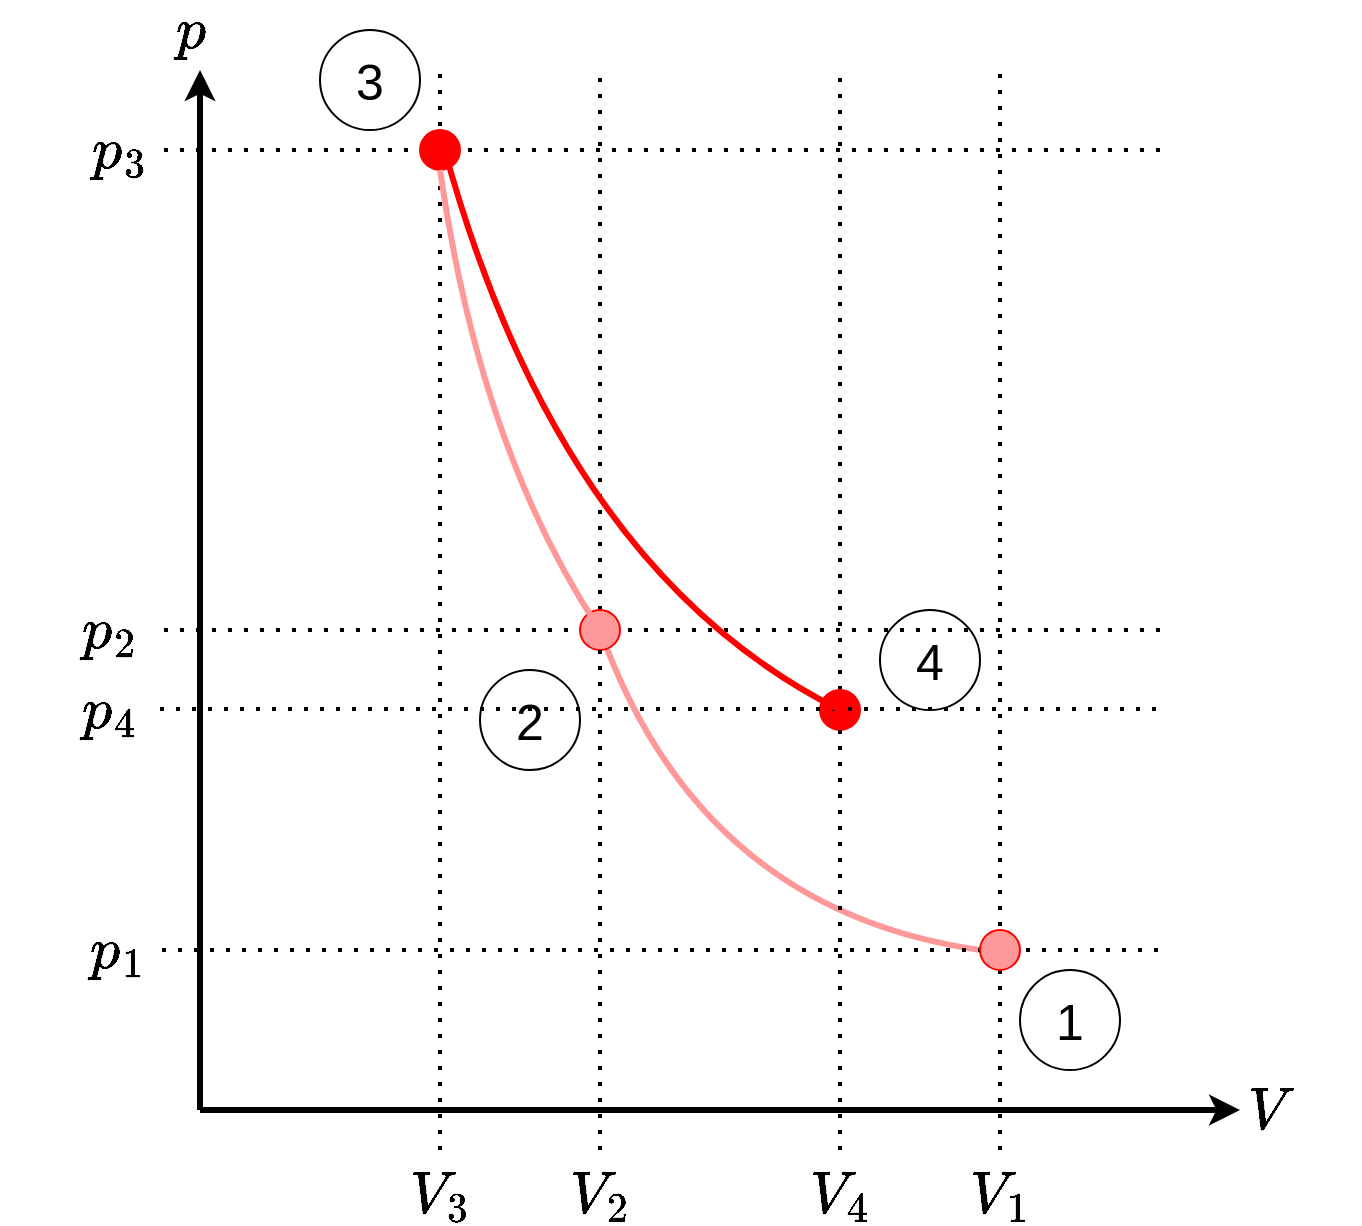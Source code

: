 <mxfile version="17.2.4" type="device"><diagram id="IaZGcagrRvtKTw1Jzisi" name="Seite-1"><mxGraphModel dx="1018" dy="1850" grid="1" gridSize="10" guides="1" tooltips="1" connect="1" arrows="1" fold="1" page="1" pageScale="1" pageWidth="827" pageHeight="1169" math="1" shadow="0"><root><mxCell id="0"/><mxCell id="1" parent="0"/><mxCell id="TMjNiaS6RaeIZthOmrqi-26" value="" style="endArrow=none;html=1;fontSize=25;strokeWidth=3;strokeColor=#FF9999;entryX=0;entryY=0.5;entryDx=0;entryDy=0;curved=1;" edge="1" parent="1"><mxGeometry width="50" height="50" relative="1" as="geometry"><mxPoint x="320" y="280" as="sourcePoint"/><mxPoint x="510" y="440" as="targetPoint"/><Array as="points"><mxPoint x="370" y="420"/></Array></mxGeometry></mxCell><mxCell id="TMjNiaS6RaeIZthOmrqi-1" value="" style="endArrow=classic;html=1;rounded=0;strokeWidth=3;" edge="1" parent="1"><mxGeometry width="50" height="50" relative="1" as="geometry"><mxPoint x="120" y="520" as="sourcePoint"/><mxPoint x="640" y="520" as="targetPoint"/></mxGeometry></mxCell><mxCell id="TMjNiaS6RaeIZthOmrqi-2" value="" style="endArrow=classic;html=1;rounded=0;strokeWidth=3;" edge="1" parent="1"><mxGeometry width="50" height="50" relative="1" as="geometry"><mxPoint x="120" y="520" as="sourcePoint"/><mxPoint x="120" as="targetPoint"/></mxGeometry></mxCell><mxCell id="TMjNiaS6RaeIZthOmrqi-3" value="&lt;font style=&quot;font-size: 25px&quot;&gt;$$p$$&lt;/font&gt;" style="text;html=1;resizable=0;autosize=1;align=center;verticalAlign=middle;points=[];fillColor=none;strokeColor=none;rounded=0;" vertex="1" parent="1"><mxGeometry x="70" y="-30" width="90" height="20" as="geometry"/></mxCell><mxCell id="TMjNiaS6RaeIZthOmrqi-4" value="&lt;font style=&quot;font-size: 25px&quot;&gt;$$V$$&lt;/font&gt;" style="text;html=1;resizable=0;autosize=1;align=center;verticalAlign=middle;points=[];fillColor=none;strokeColor=none;rounded=0;" vertex="1" parent="1"><mxGeometry x="610" y="510" width="90" height="20" as="geometry"/></mxCell><mxCell id="TMjNiaS6RaeIZthOmrqi-5" value="" style="endArrow=none;dashed=1;html=1;dashPattern=1 3;strokeWidth=2;rounded=0;fontSize=25;" edge="1" parent="1"><mxGeometry width="50" height="50" relative="1" as="geometry"><mxPoint x="102" y="280" as="sourcePoint"/><mxPoint x="600" y="280" as="targetPoint"/></mxGeometry></mxCell><mxCell id="TMjNiaS6RaeIZthOmrqi-7" value="" style="endArrow=none;dashed=1;html=1;dashPattern=1 3;strokeWidth=2;rounded=0;fontSize=25;startArrow=none;" edge="1" parent="1" source="TMjNiaS6RaeIZthOmrqi-11"><mxGeometry width="50" height="50" relative="1" as="geometry"><mxPoint x="320" y="540" as="sourcePoint"/><mxPoint x="320" as="targetPoint"/></mxGeometry></mxCell><mxCell id="TMjNiaS6RaeIZthOmrqi-8" value="" style="endArrow=none;dashed=1;html=1;dashPattern=1 3;strokeWidth=2;rounded=0;fontSize=25;" edge="1" parent="1"><mxGeometry width="50" height="50" relative="1" as="geometry"><mxPoint x="520" y="540" as="sourcePoint"/><mxPoint x="520" as="targetPoint"/></mxGeometry></mxCell><mxCell id="TMjNiaS6RaeIZthOmrqi-10" value="" style="endArrow=none;dashed=1;html=1;dashPattern=1 3;strokeWidth=2;rounded=0;fontSize=25;" edge="1" parent="1"><mxGeometry width="50" height="50" relative="1" as="geometry"><mxPoint x="101" y="440" as="sourcePoint"/><mxPoint x="600" y="440" as="targetPoint"/></mxGeometry></mxCell><mxCell id="TMjNiaS6RaeIZthOmrqi-11" value="" style="ellipse;whiteSpace=wrap;html=1;aspect=fixed;fontSize=25;fillColor=#FF9999;strokeColor=#FF0000;" vertex="1" parent="1"><mxGeometry x="310" y="270" width="20" height="20" as="geometry"/></mxCell><mxCell id="TMjNiaS6RaeIZthOmrqi-12" value="" style="endArrow=none;dashed=1;html=1;dashPattern=1 3;strokeWidth=2;rounded=0;fontSize=25;" edge="1" parent="1" target="TMjNiaS6RaeIZthOmrqi-11"><mxGeometry width="50" height="50" relative="1" as="geometry"><mxPoint x="320" y="540" as="sourcePoint"/><mxPoint x="320" y="240" as="targetPoint"/></mxGeometry></mxCell><mxCell id="TMjNiaS6RaeIZthOmrqi-13" value="&lt;font style=&quot;font-size: 25px&quot;&gt;$$V_2$$&lt;/font&gt;" style="text;html=1;resizable=0;autosize=1;align=center;verticalAlign=middle;points=[];fillColor=none;strokeColor=none;rounded=0;" vertex="1" parent="1"><mxGeometry x="260" y="552" width="120" height="20" as="geometry"/></mxCell><mxCell id="TMjNiaS6RaeIZthOmrqi-14" value="&lt;font style=&quot;font-size: 25px&quot;&gt;$$V_1$$&lt;/font&gt;" style="text;html=1;resizable=0;autosize=1;align=center;verticalAlign=middle;points=[];fillColor=none;strokeColor=none;rounded=0;" vertex="1" parent="1"><mxGeometry x="460" y="552" width="120" height="20" as="geometry"/></mxCell><mxCell id="TMjNiaS6RaeIZthOmrqi-15" value="&lt;font style=&quot;font-size: 25px&quot;&gt;$$p_2$$&lt;/font&gt;" style="text;html=1;resizable=0;autosize=1;align=center;verticalAlign=middle;points=[];fillColor=none;strokeColor=none;rounded=0;" vertex="1" parent="1"><mxGeometry x="20" y="270" width="110" height="20" as="geometry"/></mxCell><mxCell id="TMjNiaS6RaeIZthOmrqi-16" value="&lt;font style=&quot;font-size: 25px&quot;&gt;$$p_1$$&lt;/font&gt;" style="text;html=1;resizable=0;autosize=1;align=center;verticalAlign=middle;points=[];fillColor=none;strokeColor=none;rounded=0;" vertex="1" parent="1"><mxGeometry x="24" y="430" width="110" height="20" as="geometry"/></mxCell><mxCell id="TMjNiaS6RaeIZthOmrqi-18" value="1" style="ellipse;whiteSpace=wrap;html=1;aspect=fixed;fontSize=25;strokeColor=#000000;fillColor=none;" vertex="1" parent="1"><mxGeometry x="530" y="450" width="50" height="50" as="geometry"/></mxCell><mxCell id="TMjNiaS6RaeIZthOmrqi-19" value="2" style="ellipse;whiteSpace=wrap;html=1;aspect=fixed;fontSize=25;strokeColor=#000000;fillColor=none;" vertex="1" parent="1"><mxGeometry x="260" y="300" width="50" height="50" as="geometry"/></mxCell><mxCell id="TMjNiaS6RaeIZthOmrqi-20" value="" style="endArrow=none;dashed=1;html=1;dashPattern=1 3;strokeWidth=2;rounded=0;fontSize=25;" edge="1" parent="1"><mxGeometry width="50" height="50" relative="1" as="geometry"><mxPoint x="102" y="40" as="sourcePoint"/><mxPoint x="602" y="40" as="targetPoint"/></mxGeometry></mxCell><mxCell id="TMjNiaS6RaeIZthOmrqi-21" value="&lt;font style=&quot;font-size: 25px&quot;&gt;$$p_3$$&lt;/font&gt;" style="text;html=1;resizable=0;autosize=1;align=center;verticalAlign=middle;points=[];fillColor=none;strokeColor=none;rounded=0;" vertex="1" parent="1"><mxGeometry x="25" y="30" width="110" height="20" as="geometry"/></mxCell><mxCell id="TMjNiaS6RaeIZthOmrqi-22" value="" style="endArrow=none;dashed=1;html=1;dashPattern=1 3;strokeWidth=2;rounded=0;fontSize=25;" edge="1" parent="1"><mxGeometry width="50" height="50" relative="1" as="geometry"><mxPoint x="240" y="540" as="sourcePoint"/><mxPoint x="240" as="targetPoint"/></mxGeometry></mxCell><mxCell id="TMjNiaS6RaeIZthOmrqi-24" value="" style="ellipse;whiteSpace=wrap;html=1;aspect=fixed;fontSize=25;fillColor=#FF0000;strokeColor=#FF0000;" vertex="1" parent="1"><mxGeometry x="230" y="30" width="20" height="20" as="geometry"/></mxCell><mxCell id="TMjNiaS6RaeIZthOmrqi-27" value="" style="endArrow=none;html=1;fontSize=25;strokeWidth=3;strokeColor=#FF9999;curved=1;" edge="1" parent="1"><mxGeometry width="50" height="50" relative="1" as="geometry"><mxPoint x="240" y="50" as="sourcePoint"/><mxPoint x="320" y="280" as="targetPoint"/><Array as="points"><mxPoint x="260" y="190"/></Array></mxGeometry></mxCell><mxCell id="TMjNiaS6RaeIZthOmrqi-28" value="3" style="ellipse;whiteSpace=wrap;html=1;aspect=fixed;fontSize=25;strokeColor=#000000;fillColor=none;" vertex="1" parent="1"><mxGeometry x="180" y="-20" width="50" height="50" as="geometry"/></mxCell><mxCell id="TMjNiaS6RaeIZthOmrqi-9" value="" style="ellipse;whiteSpace=wrap;html=1;aspect=fixed;fontSize=25;fillColor=#FF9999;strokeColor=#FF0000;" vertex="1" parent="1"><mxGeometry x="510" y="430" width="20" height="20" as="geometry"/></mxCell><mxCell id="TMjNiaS6RaeIZthOmrqi-29" value="&lt;font style=&quot;font-size: 25px&quot;&gt;$$V_3$$&lt;/font&gt;" style="text;html=1;resizable=0;autosize=1;align=center;verticalAlign=middle;points=[];fillColor=none;strokeColor=none;rounded=0;" vertex="1" parent="1"><mxGeometry x="180" y="552" width="120" height="20" as="geometry"/></mxCell><mxCell id="TMjNiaS6RaeIZthOmrqi-30" value="" style="endArrow=none;dashed=1;html=1;dashPattern=1 3;strokeWidth=2;rounded=0;fontSize=25;startArrow=none;" edge="1" parent="1" source="TMjNiaS6RaeIZthOmrqi-32"><mxGeometry width="50" height="50" relative="1" as="geometry"><mxPoint x="440" y="540" as="sourcePoint"/><mxPoint x="440" as="targetPoint"/></mxGeometry></mxCell><mxCell id="TMjNiaS6RaeIZthOmrqi-31" value="&lt;font style=&quot;font-size: 25px&quot;&gt;$$V_4$$&lt;/font&gt;" style="text;html=1;resizable=0;autosize=1;align=center;verticalAlign=middle;points=[];fillColor=none;strokeColor=none;rounded=0;" vertex="1" parent="1"><mxGeometry x="380" y="552" width="120" height="20" as="geometry"/></mxCell><mxCell id="TMjNiaS6RaeIZthOmrqi-32" value="" style="ellipse;whiteSpace=wrap;html=1;aspect=fixed;fontSize=25;fillColor=#FF0000;strokeColor=#FF0000;" vertex="1" parent="1"><mxGeometry x="430" y="310" width="20" height="20" as="geometry"/></mxCell><mxCell id="TMjNiaS6RaeIZthOmrqi-33" value="" style="endArrow=none;dashed=1;html=1;dashPattern=1 3;strokeWidth=2;rounded=0;fontSize=25;" edge="1" parent="1" target="TMjNiaS6RaeIZthOmrqi-32"><mxGeometry width="50" height="50" relative="1" as="geometry"><mxPoint x="440" y="540" as="sourcePoint"/><mxPoint x="440" as="targetPoint"/></mxGeometry></mxCell><mxCell id="TMjNiaS6RaeIZthOmrqi-34" value="" style="endArrow=none;dashed=1;html=1;dashPattern=1 3;strokeWidth=2;rounded=0;fontSize=25;" edge="1" parent="1"><mxGeometry width="50" height="50" relative="1" as="geometry"><mxPoint x="100" y="319.5" as="sourcePoint"/><mxPoint x="598" y="319.5" as="targetPoint"/></mxGeometry></mxCell><mxCell id="TMjNiaS6RaeIZthOmrqi-35" value="&lt;font style=&quot;font-size: 25px&quot;&gt;$$p_4$$&lt;/font&gt;" style="text;html=1;resizable=0;autosize=1;align=center;verticalAlign=middle;points=[];fillColor=none;strokeColor=none;rounded=0;" vertex="1" parent="1"><mxGeometry x="20" y="310" width="110" height="20" as="geometry"/></mxCell><mxCell id="TMjNiaS6RaeIZthOmrqi-36" value="4" style="ellipse;whiteSpace=wrap;html=1;aspect=fixed;fontSize=25;strokeColor=#000000;fillColor=none;" vertex="1" parent="1"><mxGeometry x="460" y="270" width="50" height="50" as="geometry"/></mxCell><mxCell id="TMjNiaS6RaeIZthOmrqi-37" value="" style="endArrow=none;html=1;fontSize=25;strokeWidth=3;strokeColor=#FF0000;curved=1;" edge="1" parent="1"><mxGeometry width="50" height="50" relative="1" as="geometry"><mxPoint x="242" y="39" as="sourcePoint"/><mxPoint x="440" y="320" as="targetPoint"/><Array as="points"><mxPoint x="300" y="250"/></Array></mxGeometry></mxCell></root></mxGraphModel></diagram></mxfile>